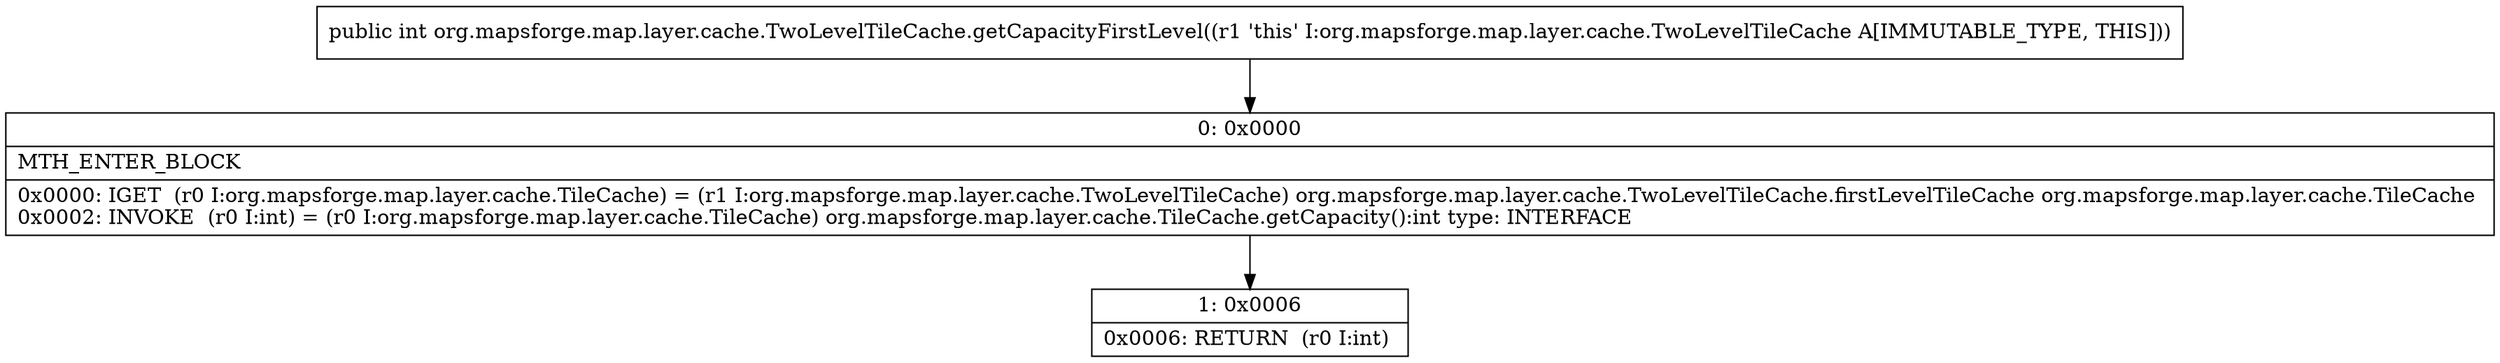 digraph "CFG fororg.mapsforge.map.layer.cache.TwoLevelTileCache.getCapacityFirstLevel()I" {
Node_0 [shape=record,label="{0\:\ 0x0000|MTH_ENTER_BLOCK\l|0x0000: IGET  (r0 I:org.mapsforge.map.layer.cache.TileCache) = (r1 I:org.mapsforge.map.layer.cache.TwoLevelTileCache) org.mapsforge.map.layer.cache.TwoLevelTileCache.firstLevelTileCache org.mapsforge.map.layer.cache.TileCache \l0x0002: INVOKE  (r0 I:int) = (r0 I:org.mapsforge.map.layer.cache.TileCache) org.mapsforge.map.layer.cache.TileCache.getCapacity():int type: INTERFACE \l}"];
Node_1 [shape=record,label="{1\:\ 0x0006|0x0006: RETURN  (r0 I:int) \l}"];
MethodNode[shape=record,label="{public int org.mapsforge.map.layer.cache.TwoLevelTileCache.getCapacityFirstLevel((r1 'this' I:org.mapsforge.map.layer.cache.TwoLevelTileCache A[IMMUTABLE_TYPE, THIS])) }"];
MethodNode -> Node_0;
Node_0 -> Node_1;
}

